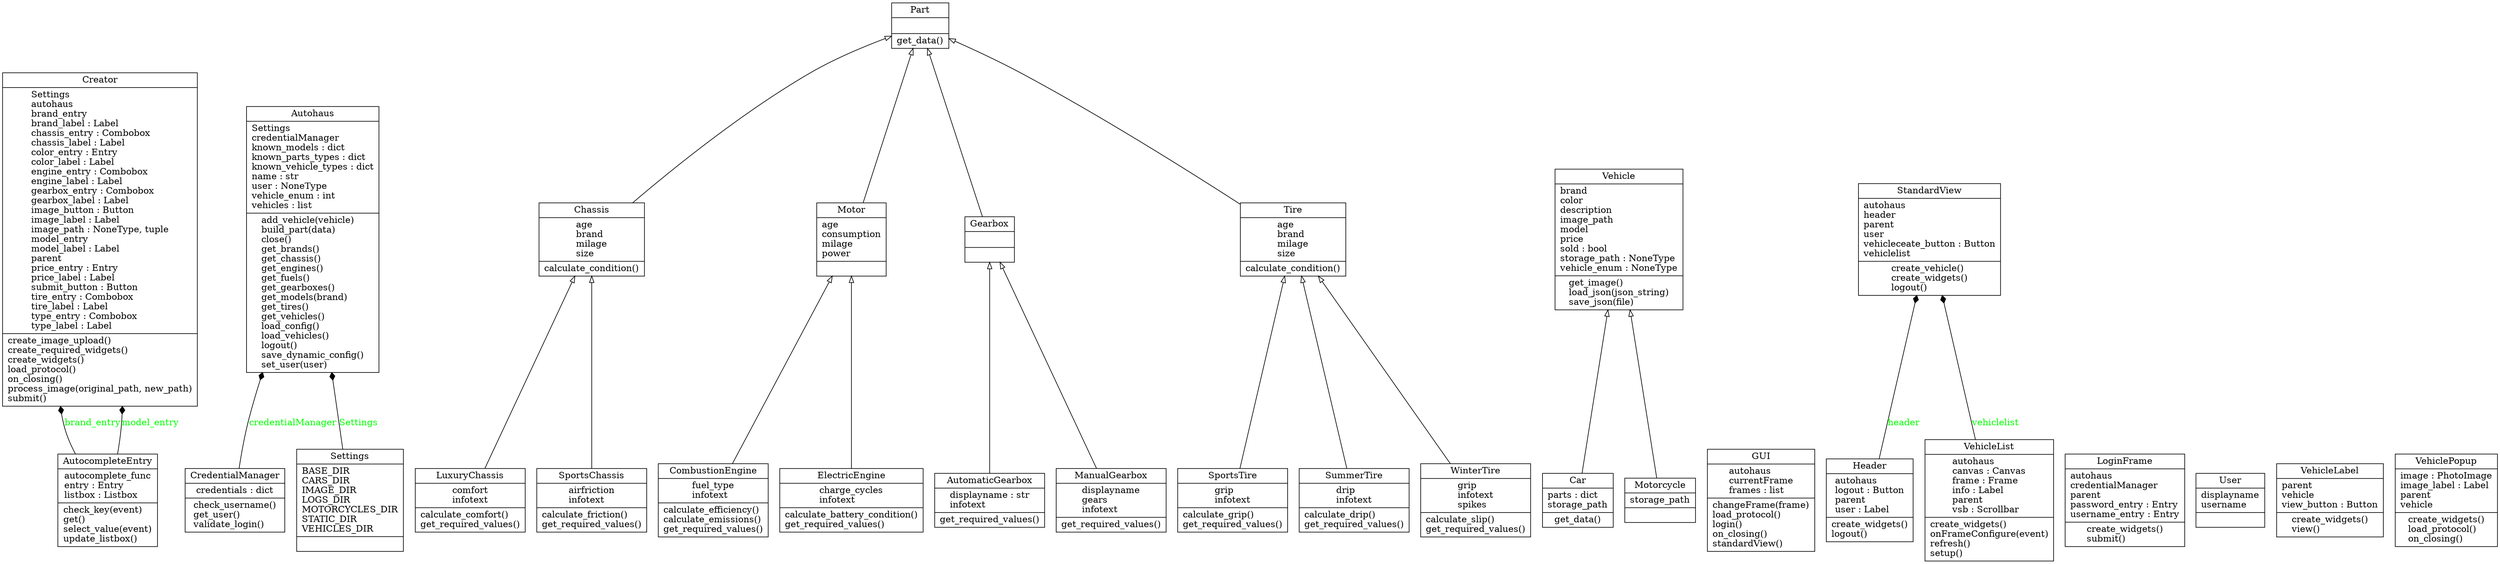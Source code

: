 digraph "classes" {
rankdir=BT
charset="utf-8"
"Autohaus.GUI.autocompleteentry.AutocompleteEntry" [color="black", fontcolor="black", label=<{AutocompleteEntry|autocomplete_func<br ALIGN="LEFT"/>entry : Entry<br ALIGN="LEFT"/>listbox : Listbox<br ALIGN="LEFT"/>|check_key(event)<br ALIGN="LEFT"/>get()<br ALIGN="LEFT"/>select_value(event)<br ALIGN="LEFT"/>update_listbox()<br ALIGN="LEFT"/>}>, shape="record", style="solid"];
"Autohaus.autohaus.Autohaus" [color="black", fontcolor="black", label=<{Autohaus|Settings<br ALIGN="LEFT"/>credentialManager<br ALIGN="LEFT"/>known_models : dict<br ALIGN="LEFT"/>known_parts_types : dict<br ALIGN="LEFT"/>known_vehicle_types : dict<br ALIGN="LEFT"/>name : str<br ALIGN="LEFT"/>user : NoneType<br ALIGN="LEFT"/>vehicle_enum : int<br ALIGN="LEFT"/>vehicles : list<br ALIGN="LEFT"/>|add_vehicle(vehicle)<br ALIGN="LEFT"/>build_part(data)<br ALIGN="LEFT"/>close()<br ALIGN="LEFT"/>get_brands()<br ALIGN="LEFT"/>get_chassis()<br ALIGN="LEFT"/>get_engines()<br ALIGN="LEFT"/>get_fuels()<br ALIGN="LEFT"/>get_gearboxes()<br ALIGN="LEFT"/>get_models(brand)<br ALIGN="LEFT"/>get_tires()<br ALIGN="LEFT"/>get_vehicles()<br ALIGN="LEFT"/>load_config()<br ALIGN="LEFT"/>load_vehicles()<br ALIGN="LEFT"/>logout()<br ALIGN="LEFT"/>save_dynamic_config()<br ALIGN="LEFT"/>set_user(user)<br ALIGN="LEFT"/>}>, shape="record", style="solid"];
"Autohaus.carparts.AutomaticGearbox" [color="black", fontcolor="black", label=<{AutomaticGearbox|displayname : str<br ALIGN="LEFT"/>infotext<br ALIGN="LEFT"/>|get_required_values()<br ALIGN="LEFT"/>}>, shape="record", style="solid"];
"Autohaus.autohaus.Car" [color="black", fontcolor="black", label=<{Car|parts : dict<br ALIGN="LEFT"/>storage_path<br ALIGN="LEFT"/>|get_data()<br ALIGN="LEFT"/>}>, shape="record", style="solid"];
"Autohaus.carparts.Chassis" [color="black", fontcolor="black", label=<{Chassis|age<br ALIGN="LEFT"/>brand<br ALIGN="LEFT"/>milage<br ALIGN="LEFT"/>size<br ALIGN="LEFT"/>|calculate_condition()<br ALIGN="LEFT"/>}>, shape="record", style="solid"];
"Autohaus.carparts.CombustionEngine" [color="black", fontcolor="black", label=<{CombustionEngine|fuel_type<br ALIGN="LEFT"/>infotext<br ALIGN="LEFT"/>|calculate_efficiency()<br ALIGN="LEFT"/>calculate_emissions()<br ALIGN="LEFT"/>get_required_values()<br ALIGN="LEFT"/>}>, shape="record", style="solid"];
"Autohaus.GUI.creator.Creator" [color="black", fontcolor="black", label=<{Creator|Settings<br ALIGN="LEFT"/>autohaus<br ALIGN="LEFT"/>brand_entry<br ALIGN="LEFT"/>brand_label : Label<br ALIGN="LEFT"/>chassis_entry : Combobox<br ALIGN="LEFT"/>chassis_label : Label<br ALIGN="LEFT"/>color_entry : Entry<br ALIGN="LEFT"/>color_label : Label<br ALIGN="LEFT"/>engine_entry : Combobox<br ALIGN="LEFT"/>engine_label : Label<br ALIGN="LEFT"/>gearbox_entry : Combobox<br ALIGN="LEFT"/>gearbox_label : Label<br ALIGN="LEFT"/>image_button : Button<br ALIGN="LEFT"/>image_label : Label<br ALIGN="LEFT"/>image_path : NoneType, tuple<br ALIGN="LEFT"/>model_entry<br ALIGN="LEFT"/>model_label : Label<br ALIGN="LEFT"/>parent<br ALIGN="LEFT"/>price_entry : Entry<br ALIGN="LEFT"/>price_label : Label<br ALIGN="LEFT"/>submit_button : Button<br ALIGN="LEFT"/>tire_entry : Combobox<br ALIGN="LEFT"/>tire_label : Label<br ALIGN="LEFT"/>type_entry : Combobox<br ALIGN="LEFT"/>type_label : Label<br ALIGN="LEFT"/>|create_image_upload()<br ALIGN="LEFT"/>create_required_widgets()<br ALIGN="LEFT"/>create_widgets()<br ALIGN="LEFT"/>load_protocol()<br ALIGN="LEFT"/>on_closing()<br ALIGN="LEFT"/>process_image(original_path, new_path)<br ALIGN="LEFT"/>submit()<br ALIGN="LEFT"/>}>, shape="record", style="solid"];
"Autohaus.credentialManager.CredentialManager" [color="black", fontcolor="black", label=<{CredentialManager|credentials : dict<br ALIGN="LEFT"/>|check_username()<br ALIGN="LEFT"/>get_user()<br ALIGN="LEFT"/>validate_login()<br ALIGN="LEFT"/>}>, shape="record", style="solid"];
"Autohaus.carparts.ElectricEngine" [color="black", fontcolor="black", label=<{ElectricEngine|charge_cycles<br ALIGN="LEFT"/>infotext<br ALIGN="LEFT"/>|calculate_battery_condition()<br ALIGN="LEFT"/>get_required_values()<br ALIGN="LEFT"/>}>, shape="record", style="solid"];
"Autohaus.GUI.manager.GUI" [color="black", fontcolor="black", label=<{GUI|autohaus<br ALIGN="LEFT"/>currentFrame<br ALIGN="LEFT"/>frames : list<br ALIGN="LEFT"/>|changeFrame(frame)<br ALIGN="LEFT"/>load_protocol()<br ALIGN="LEFT"/>login()<br ALIGN="LEFT"/>on_closing()<br ALIGN="LEFT"/>standardView()<br ALIGN="LEFT"/>}>, shape="record", style="solid"];
"Autohaus.carparts.Gearbox" [color="black", fontcolor="black", label=<{Gearbox|<br ALIGN="LEFT"/>|}>, shape="record", style="solid"];
"Autohaus.GUI.standardView.Header" [color="black", fontcolor="black", label=<{Header|autohaus<br ALIGN="LEFT"/>logout : Button<br ALIGN="LEFT"/>parent<br ALIGN="LEFT"/>user : Label<br ALIGN="LEFT"/>|create_widgets()<br ALIGN="LEFT"/>logout()<br ALIGN="LEFT"/>}>, shape="record", style="solid"];
"Autohaus.GUI.login.LoginFrame" [color="black", fontcolor="black", label=<{LoginFrame|autohaus<br ALIGN="LEFT"/>credentialManager<br ALIGN="LEFT"/>parent<br ALIGN="LEFT"/>password_entry : Entry<br ALIGN="LEFT"/>username_entry : Entry<br ALIGN="LEFT"/>|create_widgets()<br ALIGN="LEFT"/>submit()<br ALIGN="LEFT"/>}>, shape="record", style="solid"];
"Autohaus.carparts.LuxuryChassis" [color="black", fontcolor="black", label=<{LuxuryChassis|comfort<br ALIGN="LEFT"/>infotext<br ALIGN="LEFT"/>|calculate_comfort()<br ALIGN="LEFT"/>get_required_values()<br ALIGN="LEFT"/>}>, shape="record", style="solid"];
"Autohaus.carparts.ManualGearbox" [color="black", fontcolor="black", label=<{ManualGearbox|displayname<br ALIGN="LEFT"/>gears<br ALIGN="LEFT"/>infotext<br ALIGN="LEFT"/>|get_required_values()<br ALIGN="LEFT"/>}>, shape="record", style="solid"];
"Autohaus.carparts.Motor" [color="black", fontcolor="black", label=<{Motor|age<br ALIGN="LEFT"/>consumption<br ALIGN="LEFT"/>milage<br ALIGN="LEFT"/>power<br ALIGN="LEFT"/>|}>, shape="record", style="solid"];
"Autohaus.autohaus.Motorcycle" [color="black", fontcolor="black", label=<{Motorcycle|storage_path<br ALIGN="LEFT"/>|}>, shape="record", style="solid"];
"Autohaus.carparts.Part" [color="black", fontcolor="black", label=<{Part|<br ALIGN="LEFT"/>|get_data()<br ALIGN="LEFT"/>}>, shape="record", style="solid"];
"Autohaus.settings.Settings" [color="black", fontcolor="black", label=<{Settings|BASE_DIR<br ALIGN="LEFT"/>CARS_DIR<br ALIGN="LEFT"/>IMAGE_DIR<br ALIGN="LEFT"/>LOGS_DIR<br ALIGN="LEFT"/>MOTORCYCLES_DIR<br ALIGN="LEFT"/>STATIC_DIR<br ALIGN="LEFT"/>VEHICLES_DIR<br ALIGN="LEFT"/>|}>, shape="record", style="solid"];
"Autohaus.carparts.SportsChassis" [color="black", fontcolor="black", label=<{SportsChassis|airfriction<br ALIGN="LEFT"/>infotext<br ALIGN="LEFT"/>|calculate_friction()<br ALIGN="LEFT"/>get_required_values()<br ALIGN="LEFT"/>}>, shape="record", style="solid"];
"Autohaus.carparts.SportsTire" [color="black", fontcolor="black", label=<{SportsTire|grip<br ALIGN="LEFT"/>infotext<br ALIGN="LEFT"/>|calculate_grip()<br ALIGN="LEFT"/>get_required_values()<br ALIGN="LEFT"/>}>, shape="record", style="solid"];
"Autohaus.GUI.standardView.StandardView" [color="black", fontcolor="black", label=<{StandardView|autohaus<br ALIGN="LEFT"/>header<br ALIGN="LEFT"/>parent<br ALIGN="LEFT"/>user<br ALIGN="LEFT"/>vehicleceate_button : Button<br ALIGN="LEFT"/>vehiclelist<br ALIGN="LEFT"/>|create_vehicle()<br ALIGN="LEFT"/>create_widgets()<br ALIGN="LEFT"/>logout()<br ALIGN="LEFT"/>}>, shape="record", style="solid"];
"Autohaus.carparts.SummerTire" [color="black", fontcolor="black", label=<{SummerTire|drip<br ALIGN="LEFT"/>infotext<br ALIGN="LEFT"/>|calculate_drip()<br ALIGN="LEFT"/>get_required_values()<br ALIGN="LEFT"/>}>, shape="record", style="solid"];
"Autohaus.carparts.Tire" [color="black", fontcolor="black", label=<{Tire|age<br ALIGN="LEFT"/>brand<br ALIGN="LEFT"/>milage<br ALIGN="LEFT"/>size<br ALIGN="LEFT"/>|calculate_condition()<br ALIGN="LEFT"/>}>, shape="record", style="solid"];
"Autohaus.user.User" [color="black", fontcolor="black", label=<{User|displayname<br ALIGN="LEFT"/>username<br ALIGN="LEFT"/>|}>, shape="record", style="solid"];
"Autohaus.autohaus.Vehicle" [color="black", fontcolor="black", label=<{Vehicle|brand<br ALIGN="LEFT"/>color<br ALIGN="LEFT"/>description<br ALIGN="LEFT"/>image_path<br ALIGN="LEFT"/>model<br ALIGN="LEFT"/>price<br ALIGN="LEFT"/>sold : bool<br ALIGN="LEFT"/>storage_path : NoneType<br ALIGN="LEFT"/>vehicle_enum : NoneType<br ALIGN="LEFT"/>|get_image()<br ALIGN="LEFT"/>load_json(json_string)<br ALIGN="LEFT"/>save_json(file)<br ALIGN="LEFT"/>}>, shape="record", style="solid"];
"Autohaus.GUI.vehiclelist.VehicleLabel" [color="black", fontcolor="black", label=<{VehicleLabel|parent<br ALIGN="LEFT"/>vehicle<br ALIGN="LEFT"/>view_button : Button<br ALIGN="LEFT"/>|create_widgets()<br ALIGN="LEFT"/>view()<br ALIGN="LEFT"/>}>, shape="record", style="solid"];
"Autohaus.GUI.vehiclelist.VehicleList" [color="black", fontcolor="black", label=<{VehicleList|autohaus<br ALIGN="LEFT"/>canvas : Canvas<br ALIGN="LEFT"/>frame : Frame<br ALIGN="LEFT"/>info : Label<br ALIGN="LEFT"/>parent<br ALIGN="LEFT"/>vsb : Scrollbar<br ALIGN="LEFT"/>|create_widgets()<br ALIGN="LEFT"/>onFrameConfigure(event)<br ALIGN="LEFT"/>refresh()<br ALIGN="LEFT"/>setup()<br ALIGN="LEFT"/>}>, shape="record", style="solid"];
"Autohaus.GUI.vehiclelist.VehiclePopup" [color="black", fontcolor="black", label=<{VehiclePopup|image : PhotoImage<br ALIGN="LEFT"/>image_label : Label<br ALIGN="LEFT"/>parent<br ALIGN="LEFT"/>vehicle<br ALIGN="LEFT"/>|create_widgets()<br ALIGN="LEFT"/>load_protocol()<br ALIGN="LEFT"/>on_closing()<br ALIGN="LEFT"/>}>, shape="record", style="solid"];
"Autohaus.carparts.WinterTire" [color="black", fontcolor="black", label=<{WinterTire|grip<br ALIGN="LEFT"/>infotext<br ALIGN="LEFT"/>spikes<br ALIGN="LEFT"/>|calculate_slip()<br ALIGN="LEFT"/>get_required_values()<br ALIGN="LEFT"/>}>, shape="record", style="solid"];
"Autohaus.autohaus.Car" -> "Autohaus.autohaus.Vehicle" [arrowhead="empty", arrowtail="none"];
"Autohaus.autohaus.Motorcycle" -> "Autohaus.autohaus.Vehicle" [arrowhead="empty", arrowtail="none"];
"Autohaus.carparts.AutomaticGearbox" -> "Autohaus.carparts.Gearbox" [arrowhead="empty", arrowtail="none"];
"Autohaus.carparts.Chassis" -> "Autohaus.carparts.Part" [arrowhead="empty", arrowtail="none"];
"Autohaus.carparts.CombustionEngine" -> "Autohaus.carparts.Motor" [arrowhead="empty", arrowtail="none"];
"Autohaus.carparts.ElectricEngine" -> "Autohaus.carparts.Motor" [arrowhead="empty", arrowtail="none"];
"Autohaus.carparts.Gearbox" -> "Autohaus.carparts.Part" [arrowhead="empty", arrowtail="none"];
"Autohaus.carparts.LuxuryChassis" -> "Autohaus.carparts.Chassis" [arrowhead="empty", arrowtail="none"];
"Autohaus.carparts.ManualGearbox" -> "Autohaus.carparts.Gearbox" [arrowhead="empty", arrowtail="none"];
"Autohaus.carparts.Motor" -> "Autohaus.carparts.Part" [arrowhead="empty", arrowtail="none"];
"Autohaus.carparts.SportsChassis" -> "Autohaus.carparts.Chassis" [arrowhead="empty", arrowtail="none"];
"Autohaus.carparts.SportsTire" -> "Autohaus.carparts.Tire" [arrowhead="empty", arrowtail="none"];
"Autohaus.carparts.SummerTire" -> "Autohaus.carparts.Tire" [arrowhead="empty", arrowtail="none"];
"Autohaus.carparts.Tire" -> "Autohaus.carparts.Part" [arrowhead="empty", arrowtail="none"];
"Autohaus.carparts.WinterTire" -> "Autohaus.carparts.Tire" [arrowhead="empty", arrowtail="none"];
"Autohaus.GUI.autocompleteentry.AutocompleteEntry" -> "Autohaus.GUI.creator.Creator" [arrowhead="diamond", arrowtail="none", fontcolor="green", label="brand_entry", style="solid"];
"Autohaus.GUI.autocompleteentry.AutocompleteEntry" -> "Autohaus.GUI.creator.Creator" [arrowhead="diamond", arrowtail="none", fontcolor="green", label="model_entry", style="solid"];
"Autohaus.GUI.standardView.Header" -> "Autohaus.GUI.standardView.StandardView" [arrowhead="diamond", arrowtail="none", fontcolor="green", label="header", style="solid"];
"Autohaus.GUI.vehiclelist.VehicleList" -> "Autohaus.GUI.standardView.StandardView" [arrowhead="diamond", arrowtail="none", fontcolor="green", label="vehiclelist", style="solid"];
"Autohaus.credentialManager.CredentialManager" -> "Autohaus.autohaus.Autohaus" [arrowhead="diamond", arrowtail="none", fontcolor="green", label="credentialManager", style="solid"];
"Autohaus.settings.Settings" -> "Autohaus.autohaus.Autohaus" [arrowhead="diamond", arrowtail="none", fontcolor="green", label="Settings", style="solid"];
}
